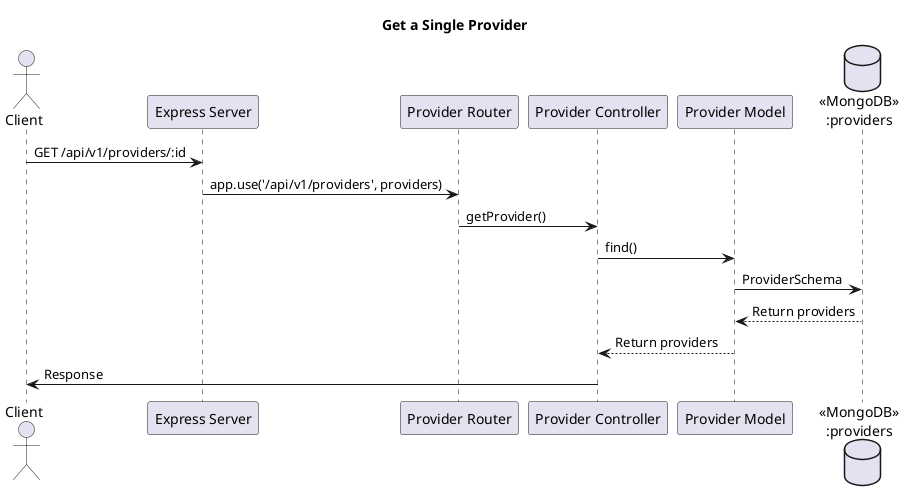 @startuml
title Get a Single Provider

actor Client
participant "Express Server" as Server
participant "Provider Router" as Router
participant "Provider Controller" as Controller
participant "Provider Model" as Model
database "«MongoDB»\n:providers" as Database

Client -> Server: GET /api/v1/providers/:id
Server -> Router: app.use('/api/v1/providers', providers)
Router -> Controller: getProvider()
Controller -> Model: find()
Model -> Database: ProviderSchema
Database --> Model: Return providers
Model --> Controller: Return providers
Controller -> Client: Response
@enduml
